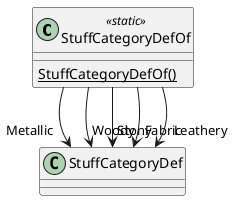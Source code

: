 @startuml
class StuffCategoryDefOf <<static>> {
    {static} StuffCategoryDefOf()
}
StuffCategoryDefOf --> "Metallic" StuffCategoryDef
StuffCategoryDefOf --> "Woody" StuffCategoryDef
StuffCategoryDefOf --> "Stony" StuffCategoryDef
StuffCategoryDefOf --> "Fabric" StuffCategoryDef
StuffCategoryDefOf --> "Leathery" StuffCategoryDef
@enduml
